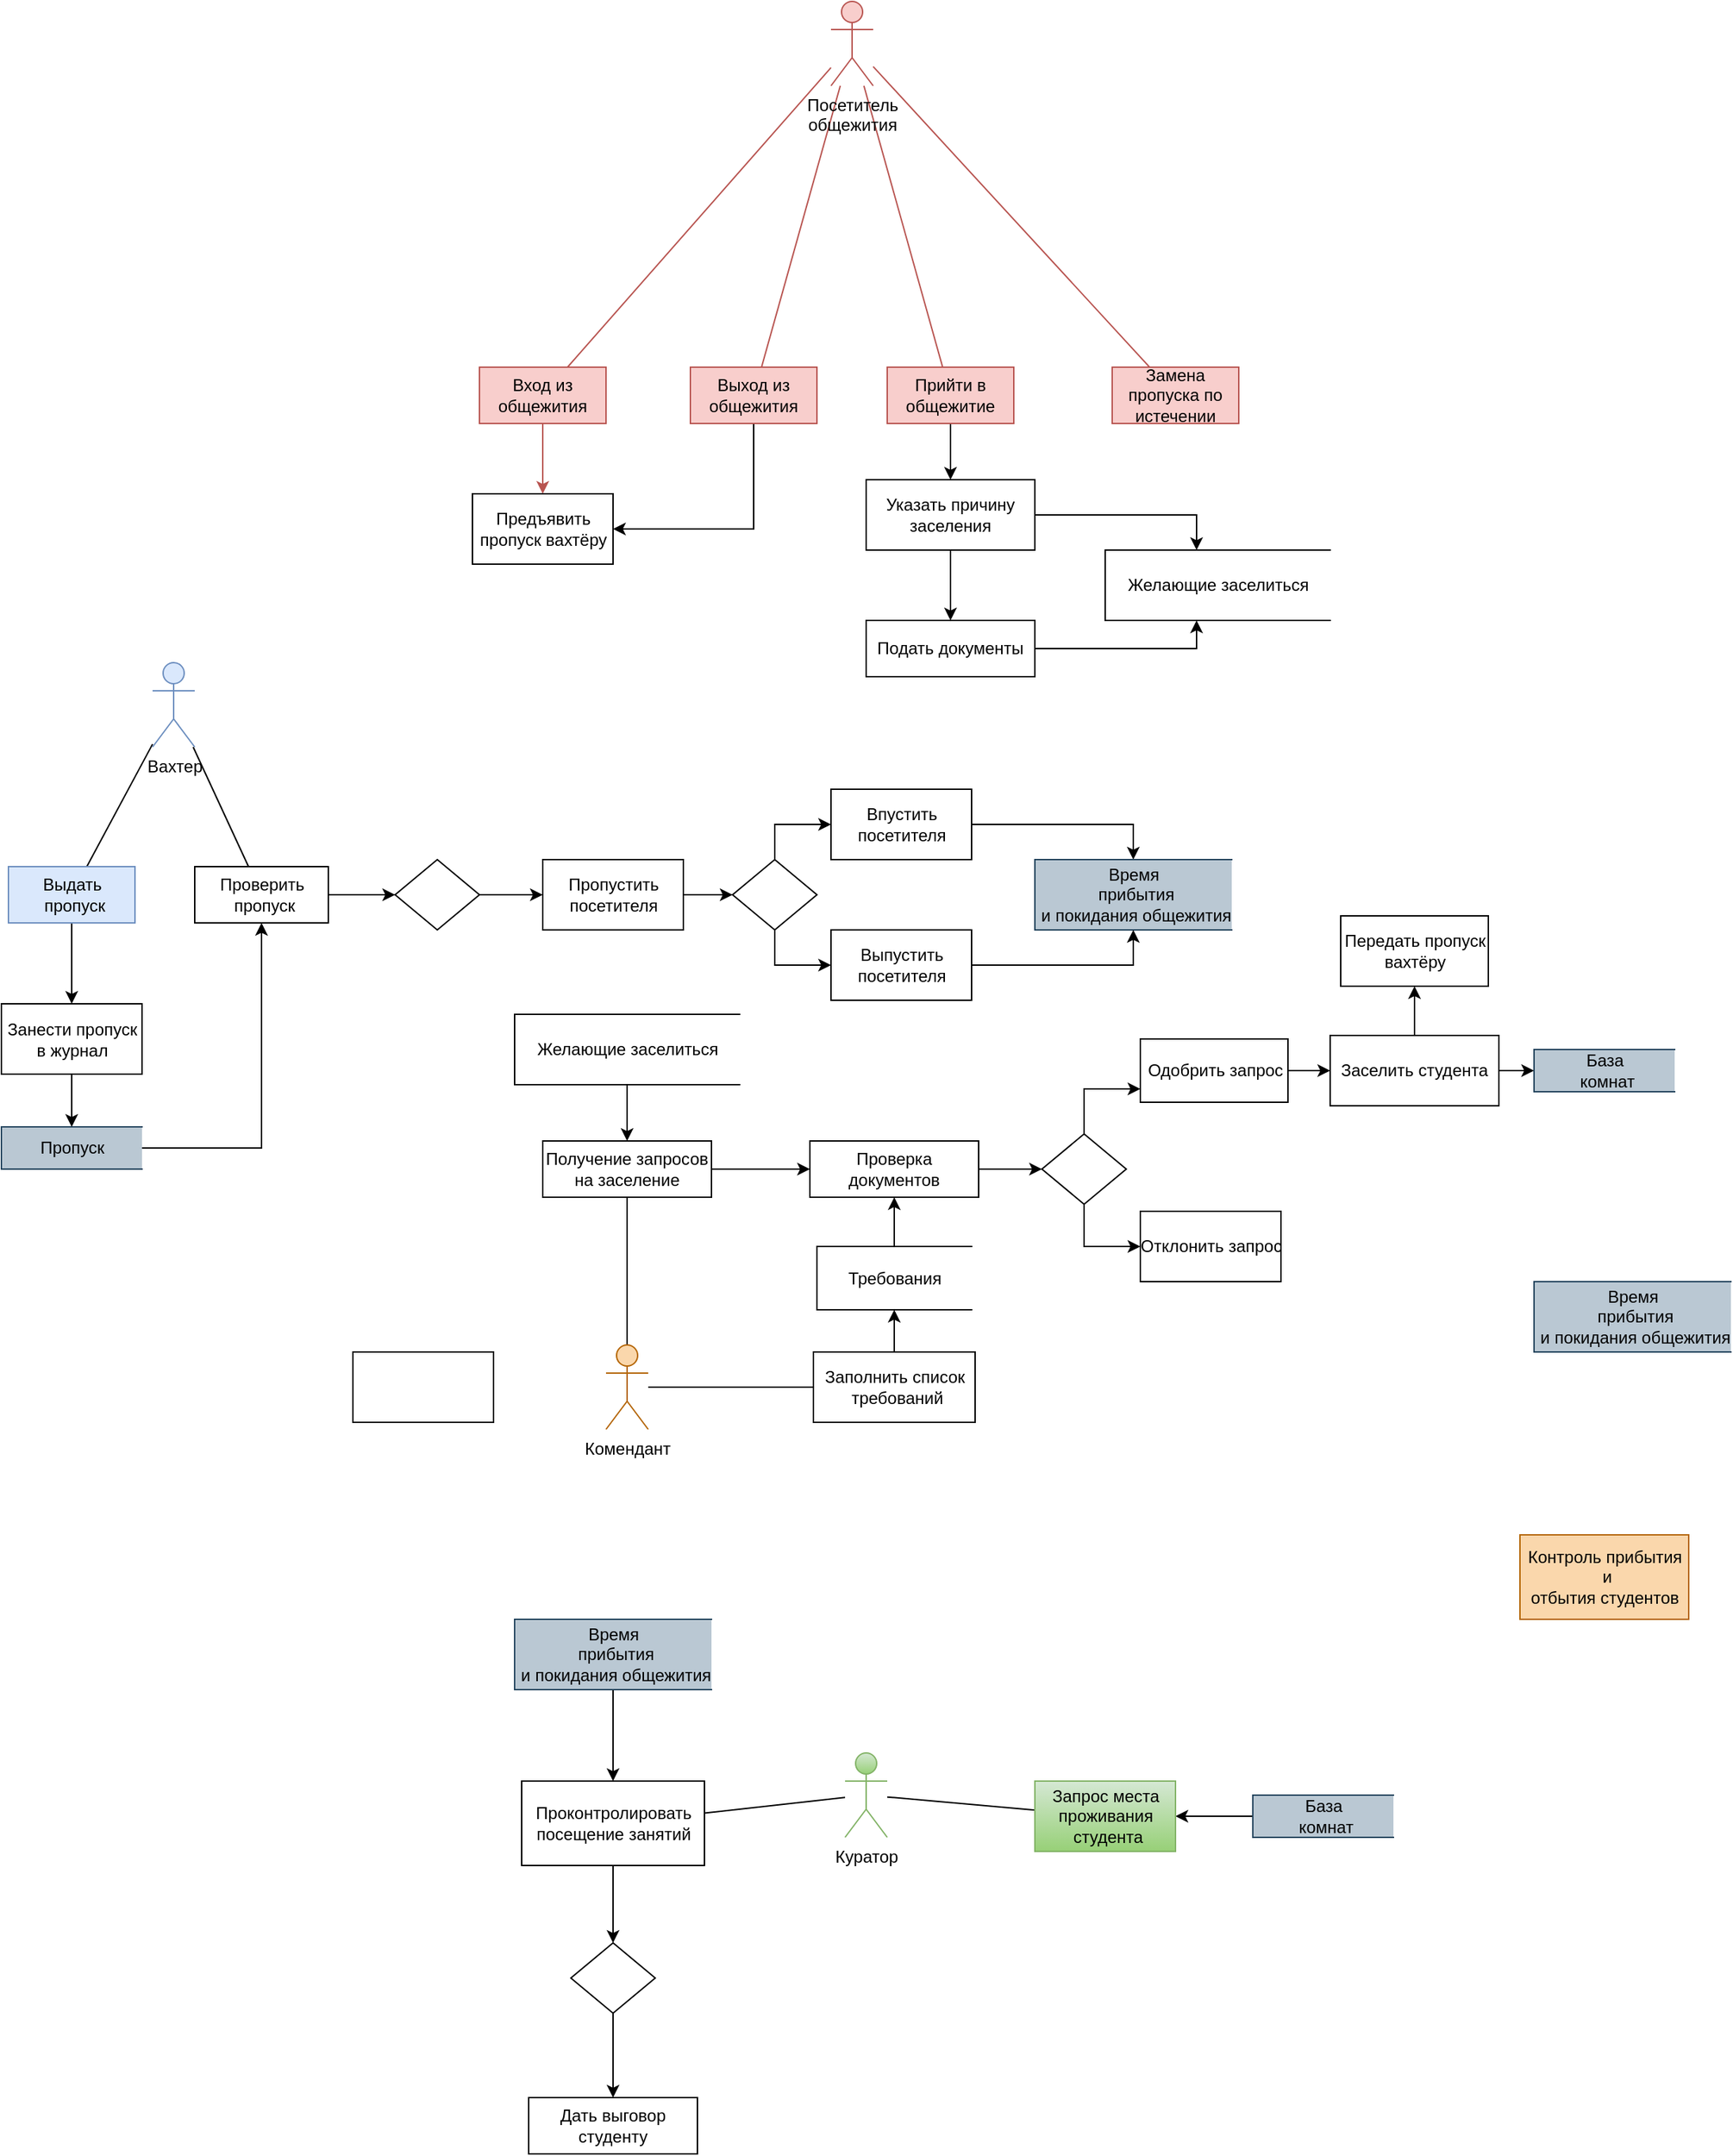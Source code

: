 <mxfile version="15.5.8" type="github">
  <diagram id="jD6TNM_BQeUBffr7h1Vu" name="Страница 1">
    <mxGraphModel dx="2249" dy="762" grid="1" gridSize="10" guides="1" tooltips="1" connect="1" arrows="1" fold="1" page="1" pageScale="1" pageWidth="827" pageHeight="1169" math="0" shadow="0">
      <root>
        <mxCell id="0" />
        <mxCell id="1" parent="0" />
        <mxCell id="icmjAIZ1aDsR7eF-hHrB-108" style="rounded=0;orthogonalLoop=1;jettySize=auto;html=1;startArrow=none;startFill=0;endArrow=none;endFill=0;fillColor=#f8cecc;strokeColor=#b85450;" parent="1" source="icmjAIZ1aDsR7eF-hHrB-1" target="icmjAIZ1aDsR7eF-hHrB-5" edge="1">
          <mxGeometry relative="1" as="geometry">
            <mxPoint x="225.059" y="100" as="sourcePoint" />
            <mxPoint x="225" y="150" as="targetPoint" />
          </mxGeometry>
        </mxCell>
        <mxCell id="tD3QRTbrXEDpXQR9bQmA-1" style="edgeStyle=none;rounded=0;orthogonalLoop=1;jettySize=auto;html=1;endArrow=none;endFill=0;fillColor=#f8cecc;strokeColor=#b85450;" parent="1" source="icmjAIZ1aDsR7eF-hHrB-1" target="icmjAIZ1aDsR7eF-hHrB-6" edge="1">
          <mxGeometry relative="1" as="geometry" />
        </mxCell>
        <mxCell id="tD3QRTbrXEDpXQR9bQmA-2" style="edgeStyle=none;rounded=0;orthogonalLoop=1;jettySize=auto;html=1;endArrow=none;endFill=0;fillColor=#f8cecc;strokeColor=#b85450;" parent="1" source="icmjAIZ1aDsR7eF-hHrB-1" target="icmjAIZ1aDsR7eF-hHrB-7" edge="1">
          <mxGeometry relative="1" as="geometry" />
        </mxCell>
        <mxCell id="tD3QRTbrXEDpXQR9bQmA-7" style="edgeStyle=none;rounded=0;orthogonalLoop=1;jettySize=auto;html=1;endArrow=none;endFill=0;fillColor=#f8cecc;strokeColor=#b85450;" parent="1" source="icmjAIZ1aDsR7eF-hHrB-1" target="tD3QRTbrXEDpXQR9bQmA-4" edge="1">
          <mxGeometry relative="1" as="geometry" />
        </mxCell>
        <mxCell id="icmjAIZ1aDsR7eF-hHrB-1" value="Посетитель&lt;br&gt;общежития" style="shape=umlActor;verticalLabelPosition=bottom;verticalAlign=top;html=1;outlineConnect=0;fillColor=#f8cecc;strokeColor=#b85450;" parent="1" vertex="1">
          <mxGeometry x="210" width="30" height="60" as="geometry" />
        </mxCell>
        <mxCell id="OMxYR_F35L34IWSx0VG4-93" style="edgeStyle=orthogonalEdgeStyle;rounded=0;orthogonalLoop=1;jettySize=auto;html=1;endArrow=classic;endFill=1;" edge="1" parent="1" source="icmjAIZ1aDsR7eF-hHrB-5" target="OMxYR_F35L34IWSx0VG4-91">
          <mxGeometry relative="1" as="geometry">
            <Array as="points">
              <mxPoint x="155" y="375" />
            </Array>
          </mxGeometry>
        </mxCell>
        <mxCell id="icmjAIZ1aDsR7eF-hHrB-5" value="&lt;span&gt;Выход из общежития&lt;/span&gt;" style="rounded=0;whiteSpace=wrap;html=1;fillColor=#f8cecc;strokeColor=#b85450;" parent="1" vertex="1">
          <mxGeometry x="110" y="260" width="90" height="40" as="geometry" />
        </mxCell>
        <mxCell id="OMxYR_F35L34IWSx0VG4-30" style="edgeStyle=orthogonalEdgeStyle;rounded=0;orthogonalLoop=1;jettySize=auto;html=1;endArrow=classic;endFill=1;" edge="1" parent="1" source="icmjAIZ1aDsR7eF-hHrB-6" target="OMxYR_F35L34IWSx0VG4-29">
          <mxGeometry relative="1" as="geometry" />
        </mxCell>
        <mxCell id="icmjAIZ1aDsR7eF-hHrB-6" value="&lt;span&gt;Прийти в общежитие&lt;/span&gt;" style="rounded=0;whiteSpace=wrap;html=1;fillColor=#f8cecc;strokeColor=#b85450;" parent="1" vertex="1">
          <mxGeometry x="250" y="260" width="90" height="40" as="geometry" />
        </mxCell>
        <mxCell id="icmjAIZ1aDsR7eF-hHrB-7" value="&lt;span&gt;Замена пропуска по истечении&lt;/span&gt;" style="rounded=0;whiteSpace=wrap;html=1;fillColor=#f8cecc;strokeColor=#b85450;" parent="1" vertex="1">
          <mxGeometry x="410" y="260" width="90" height="40" as="geometry" />
        </mxCell>
        <mxCell id="OMxYR_F35L34IWSx0VG4-98" style="rounded=0;orthogonalLoop=1;jettySize=auto;html=1;endArrow=none;endFill=0;" edge="1" parent="1" source="icmjAIZ1aDsR7eF-hHrB-11" target="OMxYR_F35L34IWSx0VG4-94">
          <mxGeometry relative="1" as="geometry" />
        </mxCell>
        <mxCell id="OMxYR_F35L34IWSx0VG4-100" style="rounded=0;orthogonalLoop=1;jettySize=auto;html=1;endArrow=none;endFill=0;" edge="1" parent="1" source="icmjAIZ1aDsR7eF-hHrB-11" target="icmjAIZ1aDsR7eF-hHrB-37">
          <mxGeometry relative="1" as="geometry" />
        </mxCell>
        <mxCell id="icmjAIZ1aDsR7eF-hHrB-11" value="Вахтер" style="shape=umlActor;verticalLabelPosition=bottom;verticalAlign=top;html=1;outlineConnect=0;fillColor=#dae8fc;strokeColor=#6c8ebf;" parent="1" vertex="1">
          <mxGeometry x="-272.5" y="470" width="30" height="60" as="geometry" />
        </mxCell>
        <mxCell id="icmjAIZ1aDsR7eF-hHrB-34" value="Время&lt;br&gt;&amp;nbsp;прибытия&lt;br&gt;&amp;nbsp;и покидания общежития" style="html=1;dashed=0;whitespace=wrap;shape=partialRectangle;right=0;fillColor=#bac8d3;strokeColor=#23445d;" parent="1" vertex="1">
          <mxGeometry x="710" y="910" width="140" height="50" as="geometry" />
        </mxCell>
        <mxCell id="OMxYR_F35L34IWSx0VG4-96" style="edgeStyle=orthogonalEdgeStyle;rounded=0;orthogonalLoop=1;jettySize=auto;html=1;endArrow=classic;endFill=1;" edge="1" parent="1" source="icmjAIZ1aDsR7eF-hHrB-37" target="OMxYR_F35L34IWSx0VG4-95">
          <mxGeometry relative="1" as="geometry" />
        </mxCell>
        <mxCell id="icmjAIZ1aDsR7eF-hHrB-37" value="&lt;span&gt;Выдать&lt;br&gt;&amp;nbsp;пропуск&lt;/span&gt;" style="html=1;dashed=0;whitespace=wrap;fillColor=#dae8fc;strokeColor=#6c8ebf;" parent="1" vertex="1">
          <mxGeometry x="-375" y="615" width="90" height="40" as="geometry" />
        </mxCell>
        <mxCell id="OMxYR_F35L34IWSx0VG4-99" style="edgeStyle=orthogonalEdgeStyle;rounded=0;orthogonalLoop=1;jettySize=auto;html=1;endArrow=classic;endFill=1;" edge="1" parent="1" source="icmjAIZ1aDsR7eF-hHrB-40" target="OMxYR_F35L34IWSx0VG4-94">
          <mxGeometry relative="1" as="geometry" />
        </mxCell>
        <mxCell id="icmjAIZ1aDsR7eF-hHrB-40" value="Пропуск" style="html=1;dashed=0;whitespace=wrap;shape=partialRectangle;right=0;fillColor=#bac8d3;strokeColor=#23445d;" parent="1" vertex="1">
          <mxGeometry x="-380" y="800" width="100" height="30" as="geometry" />
        </mxCell>
        <mxCell id="OMxYR_F35L34IWSx0VG4-42" style="rounded=0;orthogonalLoop=1;jettySize=auto;html=1;endArrow=none;endFill=0;" edge="1" parent="1" source="icmjAIZ1aDsR7eF-hHrB-44" target="OMxYR_F35L34IWSx0VG4-40">
          <mxGeometry relative="1" as="geometry" />
        </mxCell>
        <mxCell id="OMxYR_F35L34IWSx0VG4-64" style="rounded=0;orthogonalLoop=1;jettySize=auto;html=1;endArrow=none;endFill=0;" edge="1" parent="1" source="icmjAIZ1aDsR7eF-hHrB-44" target="OMxYR_F35L34IWSx0VG4-62">
          <mxGeometry relative="1" as="geometry" />
        </mxCell>
        <mxCell id="icmjAIZ1aDsR7eF-hHrB-44" value="Комендант" style="shape=umlActor;verticalLabelPosition=bottom;verticalAlign=top;html=1;outlineConnect=0;fillColor=#fad7ac;strokeColor=#b46504;" parent="1" vertex="1">
          <mxGeometry x="50" y="955" width="30" height="60" as="geometry" />
        </mxCell>
        <mxCell id="icmjAIZ1aDsR7eF-hHrB-49" style="edgeStyle=orthogonalEdgeStyle;rounded=0;orthogonalLoop=1;jettySize=auto;html=1;exitX=0.5;exitY=0;exitDx=0;exitDy=0;entryX=0.5;entryY=1;entryDx=0;entryDy=0;startArrow=classic;startFill=1;endArrow=none;endFill=0;fillColor=#fad7ac;strokeColor=#b46504;" parent="1" target="icmjAIZ1aDsR7eF-hHrB-45" edge="1">
          <mxGeometry relative="1" as="geometry">
            <mxPoint x="25.0" y="1070" as="sourcePoint" />
          </mxGeometry>
        </mxCell>
        <mxCell id="OMxYR_F35L34IWSx0VG4-23" style="edgeStyle=orthogonalEdgeStyle;rounded=0;orthogonalLoop=1;jettySize=auto;html=1;endArrow=classic;endFill=1;" edge="1" parent="1" source="icmjAIZ1aDsR7eF-hHrB-53" target="icmjAIZ1aDsR7eF-hHrB-69">
          <mxGeometry relative="1" as="geometry" />
        </mxCell>
        <mxCell id="icmjAIZ1aDsR7eF-hHrB-53" value="База&lt;br&gt;&amp;nbsp;комнат" style="html=1;dashed=0;whitespace=wrap;shape=partialRectangle;right=0;fillColor=#bac8d3;strokeColor=#23445d;" parent="1" vertex="1">
          <mxGeometry x="510" y="1275" width="100" height="30" as="geometry" />
        </mxCell>
        <mxCell id="icmjAIZ1aDsR7eF-hHrB-59" value="&lt;span&gt;Контроль прибытия&lt;br&gt;&amp;nbsp;и &lt;br&gt;отбытия студентов&lt;/span&gt;" style="html=1;dashed=0;whitespace=wrap;fillColor=#fad7ac;strokeColor=#b46504;" parent="1" vertex="1">
          <mxGeometry x="700" y="1090" width="120" height="60" as="geometry" />
        </mxCell>
        <mxCell id="OMxYR_F35L34IWSx0VG4-3" style="rounded=0;orthogonalLoop=1;jettySize=auto;html=1;endArrow=none;endFill=0;" edge="1" parent="1" source="icmjAIZ1aDsR7eF-hHrB-65" target="OMxYR_F35L34IWSx0VG4-80">
          <mxGeometry relative="1" as="geometry">
            <mxPoint x="118.75" y="1350" as="targetPoint" />
          </mxGeometry>
        </mxCell>
        <mxCell id="OMxYR_F35L34IWSx0VG4-4" style="rounded=0;orthogonalLoop=1;jettySize=auto;html=1;endArrow=none;endFill=0;" edge="1" parent="1" source="icmjAIZ1aDsR7eF-hHrB-65" target="icmjAIZ1aDsR7eF-hHrB-69">
          <mxGeometry relative="1" as="geometry" />
        </mxCell>
        <mxCell id="icmjAIZ1aDsR7eF-hHrB-65" value="Куратор" style="shape=umlActor;verticalLabelPosition=bottom;verticalAlign=top;html=1;outlineConnect=0;labelBackgroundColor=none;fillColor=#d5e8d4;gradientColor=#97d077;strokeColor=#82b366;" parent="1" vertex="1">
          <mxGeometry x="220" y="1245" width="30" height="60" as="geometry" />
        </mxCell>
        <mxCell id="OMxYR_F35L34IWSx0VG4-17" style="edgeStyle=orthogonalEdgeStyle;rounded=0;orthogonalLoop=1;jettySize=auto;html=1;endArrow=classic;endFill=1;" edge="1" parent="1" source="OMxYR_F35L34IWSx0VG4-80" target="OMxYR_F35L34IWSx0VG4-69">
          <mxGeometry relative="1" as="geometry">
            <mxPoint x="30.0" y="1375" as="sourcePoint" />
            <mxPoint x="-75.0" y="1420" as="targetPoint" />
          </mxGeometry>
        </mxCell>
        <mxCell id="icmjAIZ1aDsR7eF-hHrB-69" value="&lt;span&gt;Запрос места&lt;/span&gt;&lt;br&gt;&lt;span&gt;проживания&lt;br&gt;&amp;nbsp;студента&lt;/span&gt;" style="html=1;dashed=0;whitespace=wrap;fillColor=#d5e8d4;gradientColor=#97d077;strokeColor=#82b366;" parent="1" vertex="1">
          <mxGeometry x="355" y="1265" width="100" height="50" as="geometry" />
        </mxCell>
        <mxCell id="OMxYR_F35L34IWSx0VG4-22" style="edgeStyle=orthogonalEdgeStyle;rounded=0;orthogonalLoop=1;jettySize=auto;html=1;endArrow=classic;endFill=1;" edge="1" parent="1" source="pvDZKcuIj3iCTg0gMcYO-3" target="OMxYR_F35L34IWSx0VG4-80">
          <mxGeometry relative="1" as="geometry">
            <mxPoint x="80" y="1350" as="targetPoint" />
          </mxGeometry>
        </mxCell>
        <mxCell id="pvDZKcuIj3iCTg0gMcYO-3" value="&lt;span&gt;Время&lt;br&gt;&amp;nbsp;прибытия&lt;br&gt;&amp;nbsp;и покидания общежития&lt;/span&gt;" style="html=1;dashed=0;whitespace=wrap;shape=partialRectangle;right=0;fillColor=#bac8d3;strokeColor=#23445d;" parent="1" vertex="1">
          <mxGeometry x="-15" y="1150" width="140" height="50" as="geometry" />
        </mxCell>
        <mxCell id="OMxYR_F35L34IWSx0VG4-25" style="rounded=0;orthogonalLoop=1;jettySize=auto;html=1;endArrow=classic;endFill=1;fillColor=#f8cecc;strokeColor=#b85450;edgeStyle=orthogonalEdgeStyle;" edge="1" parent="1" source="tD3QRTbrXEDpXQR9bQmA-4" target="OMxYR_F35L34IWSx0VG4-91">
          <mxGeometry relative="1" as="geometry">
            <mxPoint x="5" y="350" as="targetPoint" />
          </mxGeometry>
        </mxCell>
        <mxCell id="tD3QRTbrXEDpXQR9bQmA-4" value="&lt;span&gt;Вход из общежития&lt;/span&gt;" style="rounded=0;whiteSpace=wrap;html=1;fillColor=#f8cecc;strokeColor=#b85450;" parent="1" vertex="1">
          <mxGeometry x="-40" y="260" width="90" height="40" as="geometry" />
        </mxCell>
        <mxCell id="OMxYR_F35L34IWSx0VG4-15" style="edgeStyle=none;rounded=0;orthogonalLoop=1;jettySize=auto;html=1;exitX=0;exitY=0.5;exitDx=0;exitDy=0;endArrow=none;endFill=0;" edge="1" parent="1">
          <mxGeometry relative="1" as="geometry">
            <mxPoint x="30.0" y="1375" as="sourcePoint" />
            <mxPoint x="30.0" y="1375" as="targetPoint" />
          </mxGeometry>
        </mxCell>
        <mxCell id="OMxYR_F35L34IWSx0VG4-19" value="Дать выговор студенту" style="rounded=0;whiteSpace=wrap;html=1;" vertex="1" parent="1">
          <mxGeometry x="-5" y="1490" width="120" height="40" as="geometry" />
        </mxCell>
        <mxCell id="OMxYR_F35L34IWSx0VG4-34" style="edgeStyle=orthogonalEdgeStyle;rounded=0;orthogonalLoop=1;jettySize=auto;html=1;endArrow=classic;endFill=1;" edge="1" parent="1" source="OMxYR_F35L34IWSx0VG4-28" target="OMxYR_F35L34IWSx0VG4-32">
          <mxGeometry relative="1" as="geometry">
            <Array as="points">
              <mxPoint x="470" y="460" />
            </Array>
          </mxGeometry>
        </mxCell>
        <mxCell id="OMxYR_F35L34IWSx0VG4-28" value="Подать документы" style="rounded=0;whiteSpace=wrap;html=1;" vertex="1" parent="1">
          <mxGeometry x="235" y="440" width="120" height="40" as="geometry" />
        </mxCell>
        <mxCell id="OMxYR_F35L34IWSx0VG4-31" style="edgeStyle=orthogonalEdgeStyle;rounded=0;orthogonalLoop=1;jettySize=auto;html=1;endArrow=classic;endFill=1;" edge="1" parent="1" source="OMxYR_F35L34IWSx0VG4-29" target="OMxYR_F35L34IWSx0VG4-28">
          <mxGeometry relative="1" as="geometry" />
        </mxCell>
        <mxCell id="OMxYR_F35L34IWSx0VG4-33" style="edgeStyle=orthogonalEdgeStyle;rounded=0;orthogonalLoop=1;jettySize=auto;html=1;endArrow=classic;endFill=1;" edge="1" parent="1" source="OMxYR_F35L34IWSx0VG4-29" target="OMxYR_F35L34IWSx0VG4-32">
          <mxGeometry relative="1" as="geometry">
            <Array as="points">
              <mxPoint x="470" y="365" />
            </Array>
          </mxGeometry>
        </mxCell>
        <mxCell id="OMxYR_F35L34IWSx0VG4-29" value="Указать причину заселения" style="rounded=0;whiteSpace=wrap;html=1;" vertex="1" parent="1">
          <mxGeometry x="235" y="340" width="120" height="50" as="geometry" />
        </mxCell>
        <mxCell id="OMxYR_F35L34IWSx0VG4-32" value="Желающие заселиться" style="html=1;dashed=0;whitespace=wrap;shape=partialRectangle;right=0;" vertex="1" parent="1">
          <mxGeometry x="405" y="390" width="160" height="50" as="geometry" />
        </mxCell>
        <mxCell id="OMxYR_F35L34IWSx0VG4-44" style="edgeStyle=orthogonalEdgeStyle;rounded=0;orthogonalLoop=1;jettySize=auto;html=1;endArrow=classic;endFill=1;" edge="1" parent="1" source="OMxYR_F35L34IWSx0VG4-37" target="OMxYR_F35L34IWSx0VG4-40">
          <mxGeometry relative="1" as="geometry" />
        </mxCell>
        <mxCell id="OMxYR_F35L34IWSx0VG4-37" value="Желающие заселиться" style="html=1;dashed=0;whitespace=wrap;shape=partialRectangle;right=0;" vertex="1" parent="1">
          <mxGeometry x="-15" y="720" width="160" height="50" as="geometry" />
        </mxCell>
        <mxCell id="OMxYR_F35L34IWSx0VG4-47" style="edgeStyle=orthogonalEdgeStyle;rounded=0;orthogonalLoop=1;jettySize=auto;html=1;endArrow=classic;endFill=1;" edge="1" parent="1" source="OMxYR_F35L34IWSx0VG4-40" target="OMxYR_F35L34IWSx0VG4-46">
          <mxGeometry relative="1" as="geometry" />
        </mxCell>
        <mxCell id="OMxYR_F35L34IWSx0VG4-40" value="Получение запросов на заселение" style="rounded=0;whiteSpace=wrap;html=1;" vertex="1" parent="1">
          <mxGeometry x="5" y="810" width="120" height="40" as="geometry" />
        </mxCell>
        <mxCell id="OMxYR_F35L34IWSx0VG4-56" style="edgeStyle=orthogonalEdgeStyle;rounded=0;orthogonalLoop=1;jettySize=auto;html=1;endArrow=classic;endFill=1;" edge="1" parent="1" source="OMxYR_F35L34IWSx0VG4-46" target="OMxYR_F35L34IWSx0VG4-55">
          <mxGeometry relative="1" as="geometry" />
        </mxCell>
        <mxCell id="OMxYR_F35L34IWSx0VG4-46" value="Проверка документов" style="rounded=0;whiteSpace=wrap;html=1;" vertex="1" parent="1">
          <mxGeometry x="195" y="810" width="120" height="40" as="geometry" />
        </mxCell>
        <mxCell id="OMxYR_F35L34IWSx0VG4-53" style="edgeStyle=orthogonalEdgeStyle;rounded=0;orthogonalLoop=1;jettySize=auto;html=1;endArrow=classic;endFill=1;" edge="1" parent="1" source="OMxYR_F35L34IWSx0VG4-52" target="OMxYR_F35L34IWSx0VG4-46">
          <mxGeometry relative="1" as="geometry" />
        </mxCell>
        <mxCell id="OMxYR_F35L34IWSx0VG4-52" value="Требования" style="html=1;dashed=0;whitespace=wrap;shape=partialRectangle;right=0;" vertex="1" parent="1">
          <mxGeometry x="200" y="885" width="110" height="45" as="geometry" />
        </mxCell>
        <mxCell id="OMxYR_F35L34IWSx0VG4-59" style="edgeStyle=orthogonalEdgeStyle;rounded=0;orthogonalLoop=1;jettySize=auto;html=1;endArrow=classic;endFill=1;" edge="1" parent="1" source="OMxYR_F35L34IWSx0VG4-55" target="OMxYR_F35L34IWSx0VG4-58">
          <mxGeometry relative="1" as="geometry">
            <Array as="points">
              <mxPoint x="390" y="773" />
            </Array>
          </mxGeometry>
        </mxCell>
        <mxCell id="OMxYR_F35L34IWSx0VG4-60" style="edgeStyle=orthogonalEdgeStyle;rounded=0;orthogonalLoop=1;jettySize=auto;html=1;endArrow=classic;endFill=1;" edge="1" parent="1" source="OMxYR_F35L34IWSx0VG4-55" target="OMxYR_F35L34IWSx0VG4-57">
          <mxGeometry relative="1" as="geometry">
            <Array as="points">
              <mxPoint x="390" y="885" />
            </Array>
          </mxGeometry>
        </mxCell>
        <mxCell id="OMxYR_F35L34IWSx0VG4-55" value="" style="shape=rhombus;html=1;dashed=0;whitespace=wrap;perimeter=rhombusPerimeter;" vertex="1" parent="1">
          <mxGeometry x="360" y="805" width="60" height="50" as="geometry" />
        </mxCell>
        <mxCell id="OMxYR_F35L34IWSx0VG4-57" value="Отклонить запрос" style="html=1;dashed=0;whitespace=wrap;" vertex="1" parent="1">
          <mxGeometry x="430" y="860" width="100" height="50" as="geometry" />
        </mxCell>
        <mxCell id="OMxYR_F35L34IWSx0VG4-68" style="edgeStyle=orthogonalEdgeStyle;rounded=0;orthogonalLoop=1;jettySize=auto;html=1;endArrow=classic;endFill=1;" edge="1" parent="1" source="OMxYR_F35L34IWSx0VG4-58" target="OMxYR_F35L34IWSx0VG4-65">
          <mxGeometry relative="1" as="geometry" />
        </mxCell>
        <mxCell id="OMxYR_F35L34IWSx0VG4-58" value="Одобрить запрос" style="html=1;dashed=0;whitespace=wrap;" vertex="1" parent="1">
          <mxGeometry x="430" y="737.5" width="105" height="45" as="geometry" />
        </mxCell>
        <mxCell id="OMxYR_F35L34IWSx0VG4-63" style="edgeStyle=orthogonalEdgeStyle;rounded=0;orthogonalLoop=1;jettySize=auto;html=1;endArrow=classic;endFill=1;" edge="1" parent="1" source="OMxYR_F35L34IWSx0VG4-62" target="OMxYR_F35L34IWSx0VG4-52">
          <mxGeometry relative="1" as="geometry" />
        </mxCell>
        <mxCell id="OMxYR_F35L34IWSx0VG4-62" value="Заполнить список&lt;br&gt;&amp;nbsp;требований" style="html=1;dashed=0;whitespace=wrap;" vertex="1" parent="1">
          <mxGeometry x="197.5" y="960" width="115" height="50" as="geometry" />
        </mxCell>
        <mxCell id="OMxYR_F35L34IWSx0VG4-67" style="edgeStyle=orthogonalEdgeStyle;rounded=0;orthogonalLoop=1;jettySize=auto;html=1;endArrow=classic;endFill=1;" edge="1" parent="1" source="OMxYR_F35L34IWSx0VG4-65" target="OMxYR_F35L34IWSx0VG4-66">
          <mxGeometry relative="1" as="geometry" />
        </mxCell>
        <mxCell id="OMxYR_F35L34IWSx0VG4-88" style="edgeStyle=orthogonalEdgeStyle;rounded=0;orthogonalLoop=1;jettySize=auto;html=1;endArrow=classic;endFill=1;" edge="1" parent="1" source="OMxYR_F35L34IWSx0VG4-65" target="OMxYR_F35L34IWSx0VG4-89">
          <mxGeometry relative="1" as="geometry">
            <mxPoint x="625" y="710" as="targetPoint" />
          </mxGeometry>
        </mxCell>
        <mxCell id="OMxYR_F35L34IWSx0VG4-65" value="Заселить студента" style="rounded=0;whiteSpace=wrap;html=1;" vertex="1" parent="1">
          <mxGeometry x="565" y="735" width="120" height="50" as="geometry" />
        </mxCell>
        <mxCell id="OMxYR_F35L34IWSx0VG4-66" value="База&lt;br&gt;&amp;nbsp;комнат" style="html=1;dashed=0;whitespace=wrap;shape=partialRectangle;right=0;fillColor=#bac8d3;strokeColor=#23445d;" vertex="1" parent="1">
          <mxGeometry x="710" y="745" width="100" height="30" as="geometry" />
        </mxCell>
        <mxCell id="OMxYR_F35L34IWSx0VG4-84" style="edgeStyle=orthogonalEdgeStyle;rounded=0;orthogonalLoop=1;jettySize=auto;html=1;endArrow=classic;endFill=1;" edge="1" parent="1" source="OMxYR_F35L34IWSx0VG4-69" target="OMxYR_F35L34IWSx0VG4-19">
          <mxGeometry relative="1" as="geometry" />
        </mxCell>
        <mxCell id="OMxYR_F35L34IWSx0VG4-69" value="" style="shape=rhombus;html=1;dashed=0;whitespace=wrap;perimeter=rhombusPerimeter;" vertex="1" parent="1">
          <mxGeometry x="25" y="1380" width="60" height="50" as="geometry" />
        </mxCell>
        <mxCell id="OMxYR_F35L34IWSx0VG4-80" value="Проконтролировать&lt;br&gt;посещение занятий" style="html=1;dashed=0;whitespace=wrap;" vertex="1" parent="1">
          <mxGeometry x="-10" y="1265" width="130" height="60" as="geometry" />
        </mxCell>
        <mxCell id="OMxYR_F35L34IWSx0VG4-89" value="Передать пропуск&lt;br&gt;вахтёру" style="html=1;dashed=0;whitespace=wrap;" vertex="1" parent="1">
          <mxGeometry x="572.5" y="650" width="105" height="50" as="geometry" />
        </mxCell>
        <mxCell id="OMxYR_F35L34IWSx0VG4-91" value="Предъявить&lt;br&gt;пропуск вахтёру" style="html=1;dashed=0;whitespace=wrap;" vertex="1" parent="1">
          <mxGeometry x="-45" y="350" width="100" height="50" as="geometry" />
        </mxCell>
        <mxCell id="OMxYR_F35L34IWSx0VG4-102" style="edgeStyle=orthogonalEdgeStyle;rounded=0;orthogonalLoop=1;jettySize=auto;html=1;endArrow=classic;endFill=1;" edge="1" parent="1" source="OMxYR_F35L34IWSx0VG4-94" target="OMxYR_F35L34IWSx0VG4-101">
          <mxGeometry relative="1" as="geometry" />
        </mxCell>
        <mxCell id="OMxYR_F35L34IWSx0VG4-94" value="Проверить&lt;br&gt;&amp;nbsp;пропуск" style="html=1;dashed=0;whitespace=wrap;" vertex="1" parent="1">
          <mxGeometry x="-242.5" y="615" width="95" height="40" as="geometry" />
        </mxCell>
        <mxCell id="OMxYR_F35L34IWSx0VG4-97" style="edgeStyle=orthogonalEdgeStyle;rounded=0;orthogonalLoop=1;jettySize=auto;html=1;endArrow=classic;endFill=1;" edge="1" parent="1" source="OMxYR_F35L34IWSx0VG4-95" target="icmjAIZ1aDsR7eF-hHrB-40">
          <mxGeometry relative="1" as="geometry" />
        </mxCell>
        <mxCell id="OMxYR_F35L34IWSx0VG4-95" value="Занести пропуск&lt;br&gt;в журнал" style="html=1;dashed=0;whitespace=wrap;" vertex="1" parent="1">
          <mxGeometry x="-380" y="712.5" width="100" height="50" as="geometry" />
        </mxCell>
        <mxCell id="OMxYR_F35L34IWSx0VG4-116" style="edgeStyle=orthogonalEdgeStyle;rounded=0;orthogonalLoop=1;jettySize=auto;html=1;endArrow=classic;endFill=1;" edge="1" parent="1" source="OMxYR_F35L34IWSx0VG4-101" target="OMxYR_F35L34IWSx0VG4-103">
          <mxGeometry relative="1" as="geometry" />
        </mxCell>
        <mxCell id="OMxYR_F35L34IWSx0VG4-101" value="" style="shape=rhombus;html=1;dashed=0;whitespace=wrap;perimeter=rhombusPerimeter;" vertex="1" parent="1">
          <mxGeometry x="-100" y="610" width="60" height="50" as="geometry" />
        </mxCell>
        <mxCell id="OMxYR_F35L34IWSx0VG4-106" style="edgeStyle=orthogonalEdgeStyle;rounded=0;orthogonalLoop=1;jettySize=auto;html=1;endArrow=classic;endFill=1;" edge="1" parent="1" source="OMxYR_F35L34IWSx0VG4-103" target="OMxYR_F35L34IWSx0VG4-109">
          <mxGeometry relative="1" as="geometry">
            <mxPoint x="135" y="635" as="targetPoint" />
          </mxGeometry>
        </mxCell>
        <mxCell id="OMxYR_F35L34IWSx0VG4-103" value="Пропустить&lt;br&gt;посетителя" style="html=1;dashed=0;whitespace=wrap;" vertex="1" parent="1">
          <mxGeometry x="5" y="610" width="100" height="50" as="geometry" />
        </mxCell>
        <mxCell id="OMxYR_F35L34IWSx0VG4-108" style="edgeStyle=orthogonalEdgeStyle;rounded=0;orthogonalLoop=1;jettySize=auto;html=1;endArrow=classic;endFill=1;" edge="1" parent="1" source="OMxYR_F35L34IWSx0VG4-111" target="OMxYR_F35L34IWSx0VG4-107">
          <mxGeometry relative="1" as="geometry">
            <mxPoint x="235" y="635" as="sourcePoint" />
            <Array as="points">
              <mxPoint x="425" y="585" />
            </Array>
          </mxGeometry>
        </mxCell>
        <mxCell id="OMxYR_F35L34IWSx0VG4-107" value="&lt;span&gt;Время&lt;br&gt;&amp;nbsp;прибытия&lt;br&gt;&amp;nbsp;и покидания общежития&lt;/span&gt;" style="html=1;dashed=0;whitespace=wrap;shape=partialRectangle;right=0;fillColor=#bac8d3;strokeColor=#23445d;" vertex="1" parent="1">
          <mxGeometry x="355" y="610" width="140" height="50" as="geometry" />
        </mxCell>
        <mxCell id="OMxYR_F35L34IWSx0VG4-112" style="edgeStyle=orthogonalEdgeStyle;rounded=0;orthogonalLoop=1;jettySize=auto;html=1;endArrow=classic;endFill=1;" edge="1" parent="1" source="OMxYR_F35L34IWSx0VG4-109" target="OMxYR_F35L34IWSx0VG4-111">
          <mxGeometry relative="1" as="geometry">
            <Array as="points">
              <mxPoint x="170" y="585" />
            </Array>
          </mxGeometry>
        </mxCell>
        <mxCell id="OMxYR_F35L34IWSx0VG4-114" style="edgeStyle=orthogonalEdgeStyle;rounded=0;orthogonalLoop=1;jettySize=auto;html=1;endArrow=classic;endFill=1;exitX=0.5;exitY=1;exitDx=0;exitDy=0;" edge="1" parent="1" source="OMxYR_F35L34IWSx0VG4-109" target="OMxYR_F35L34IWSx0VG4-113">
          <mxGeometry relative="1" as="geometry">
            <Array as="points">
              <mxPoint x="170" y="685" />
            </Array>
          </mxGeometry>
        </mxCell>
        <mxCell id="OMxYR_F35L34IWSx0VG4-109" value="" style="shape=rhombus;html=1;dashed=0;whitespace=wrap;perimeter=rhombusPerimeter;" vertex="1" parent="1">
          <mxGeometry x="140" y="610" width="60" height="50" as="geometry" />
        </mxCell>
        <mxCell id="OMxYR_F35L34IWSx0VG4-111" value="Впустить&lt;br&gt;посетителя" style="html=1;dashed=0;whitespace=wrap;" vertex="1" parent="1">
          <mxGeometry x="210" y="560" width="100" height="50" as="geometry" />
        </mxCell>
        <mxCell id="OMxYR_F35L34IWSx0VG4-115" style="edgeStyle=orthogonalEdgeStyle;rounded=0;orthogonalLoop=1;jettySize=auto;html=1;endArrow=classic;endFill=1;" edge="1" parent="1" source="OMxYR_F35L34IWSx0VG4-113" target="OMxYR_F35L34IWSx0VG4-107">
          <mxGeometry relative="1" as="geometry">
            <Array as="points">
              <mxPoint x="425" y="685" />
            </Array>
          </mxGeometry>
        </mxCell>
        <mxCell id="OMxYR_F35L34IWSx0VG4-113" value="Выпустить&lt;br&gt;посетителя" style="html=1;dashed=0;whitespace=wrap;" vertex="1" parent="1">
          <mxGeometry x="210" y="660" width="100" height="50" as="geometry" />
        </mxCell>
        <mxCell id="OMxYR_F35L34IWSx0VG4-118" value="" style="html=1;dashed=0;whitespace=wrap;" vertex="1" parent="1">
          <mxGeometry x="-130" y="960" width="100" height="50" as="geometry" />
        </mxCell>
      </root>
    </mxGraphModel>
  </diagram>
</mxfile>
